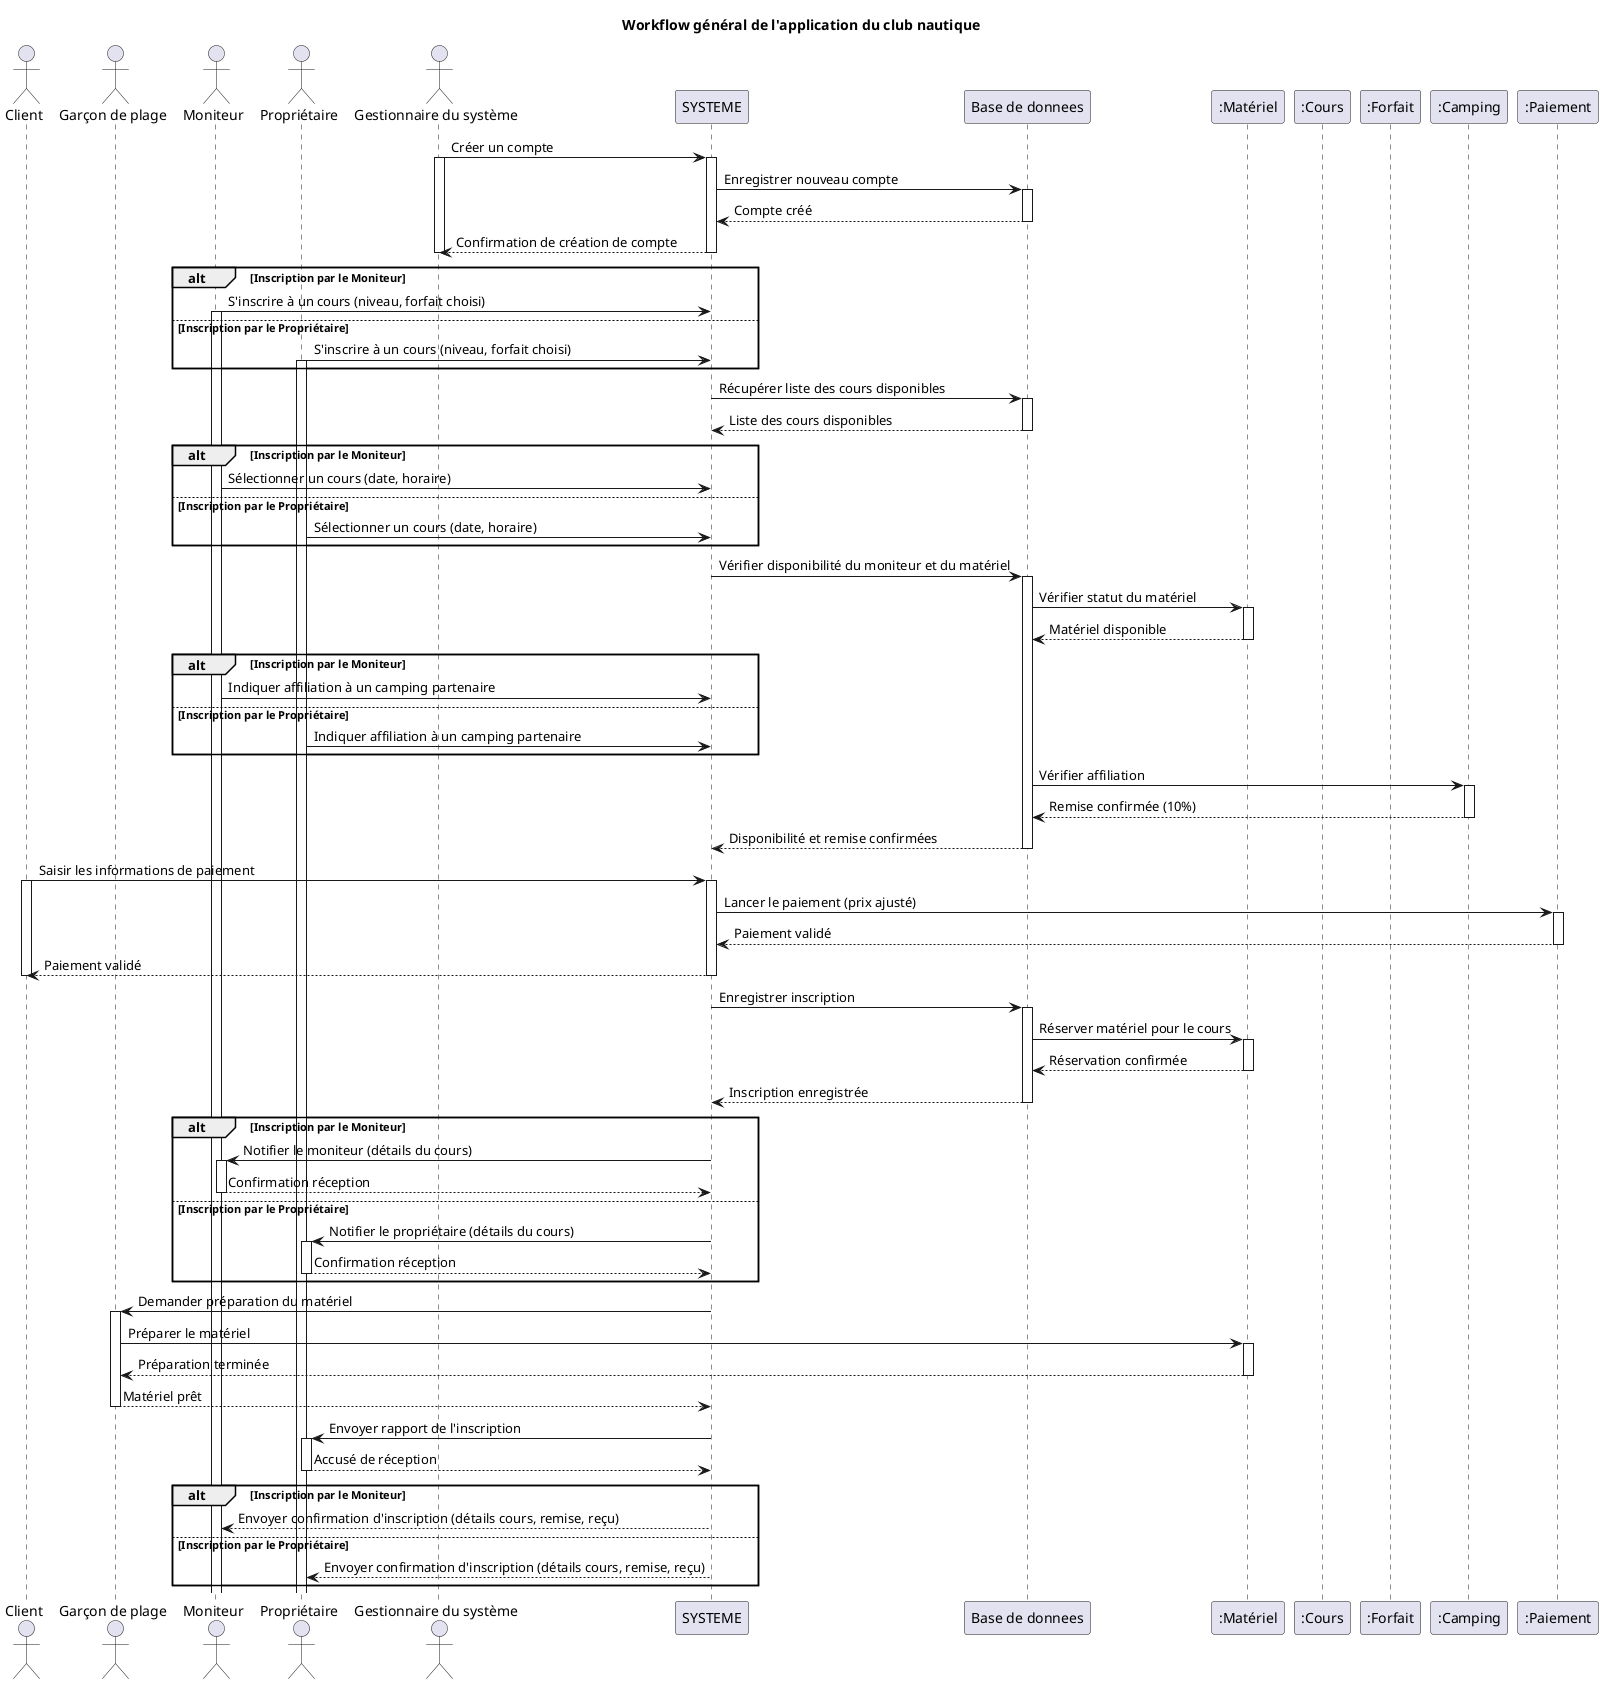 @startuml
actor Client as C
actor "Garçon de plage" as G
actor "Moniteur" as M
actor "Propriétaire" as P
actor "Gestionnaire du système" as A
participant "SYSTEME" as App
participant "Base de donnees" as DB
participant ":Matériel" as Mat
participant ":Cours" as Cour
participant ":Forfait" as Forf
participant ":Camping" as Camp
participant ":Paiement" as Pay

title Workflow général de l'application du club nautique

A -> App : Créer un compte
activate A
activate App
App -> DB : Enregistrer nouveau compte
activate DB
DB --> App : Compte créé
deactivate DB
App --> A : Confirmation de création de compte
deactivate App
deactivate A

alt Inscription par le Moniteur
    M -> App : S'inscrire à un cours (niveau, forfait choisi)
    activate M
else Inscription par le Propriétaire
    P -> App : S'inscrire à un cours (niveau, forfait choisi)
    activate P
end

activate App

App -> DB : Récupérer liste des cours disponibles
activate DB
DB --> App : Liste des cours disponibles
deactivate DB

alt Inscription par le Moniteur
    M -> App : Sélectionner un cours (date, horaire)
else Inscription par le Propriétaire
    P -> App : Sélectionner un cours (date, horaire)
end

App -> DB : Vérifier disponibilité du moniteur et du matériel
activate DB
DB -> Mat : Vérifier statut du matériel
activate Mat
Mat --> DB : Matériel disponible
deactivate Mat

alt Inscription par le Moniteur
    M -> App : Indiquer affiliation à un camping partenaire
else Inscription par le Propriétaire
    P -> App : Indiquer affiliation à un camping partenaire
end

DB -> Camp : Vérifier affiliation
activate Camp
Camp --> DB : Remise confirmée (10%)
deactivate Camp

DB --> App : Disponibilité et remise confirmées
deactivate DB

C -> App : Saisir les informations de paiement
activate C
activate App
App -> Pay : Lancer le paiement (prix ajusté)
activate Pay
Pay --> App : Paiement validé
deactivate Pay
App --> C : Paiement validé
deactivate C
deactivate App

App -> DB : Enregistrer inscription
activate DB
DB -> Mat : Réserver matériel pour le cours
activate Mat
Mat --> DB : Réservation confirmée
deactivate Mat
DB --> App : Inscription enregistrée
deactivate DB

alt Inscription par le Moniteur
    App -> M : Notifier le moniteur (détails du cours)
    activate M
    M --> App : Confirmation réception
    deactivate M
else Inscription par le Propriétaire
    App -> P : Notifier le propriétaire (détails du cours)
    activate P
    P --> App : Confirmation réception
    deactivate P
end

App -> G : Demander préparation du matériel
activate G
G -> Mat : Préparer le matériel
activate Mat
Mat --> G : Préparation terminée
deactivate Mat
G --> App : Matériel prêt
deactivate G

App -> P : Envoyer rapport de l'inscription
activate P
P --> App : Accusé de réception
deactivate P

alt Inscription par le Moniteur
    App --> M : Envoyer confirmation d'inscription (détails cours, remise, reçu)
else Inscription par le Propriétaire
    App --> P : Envoyer confirmation d'inscription (détails cours, remise, reçu)
end

deactivate G
deactivate App
deactivate C

@enduml
